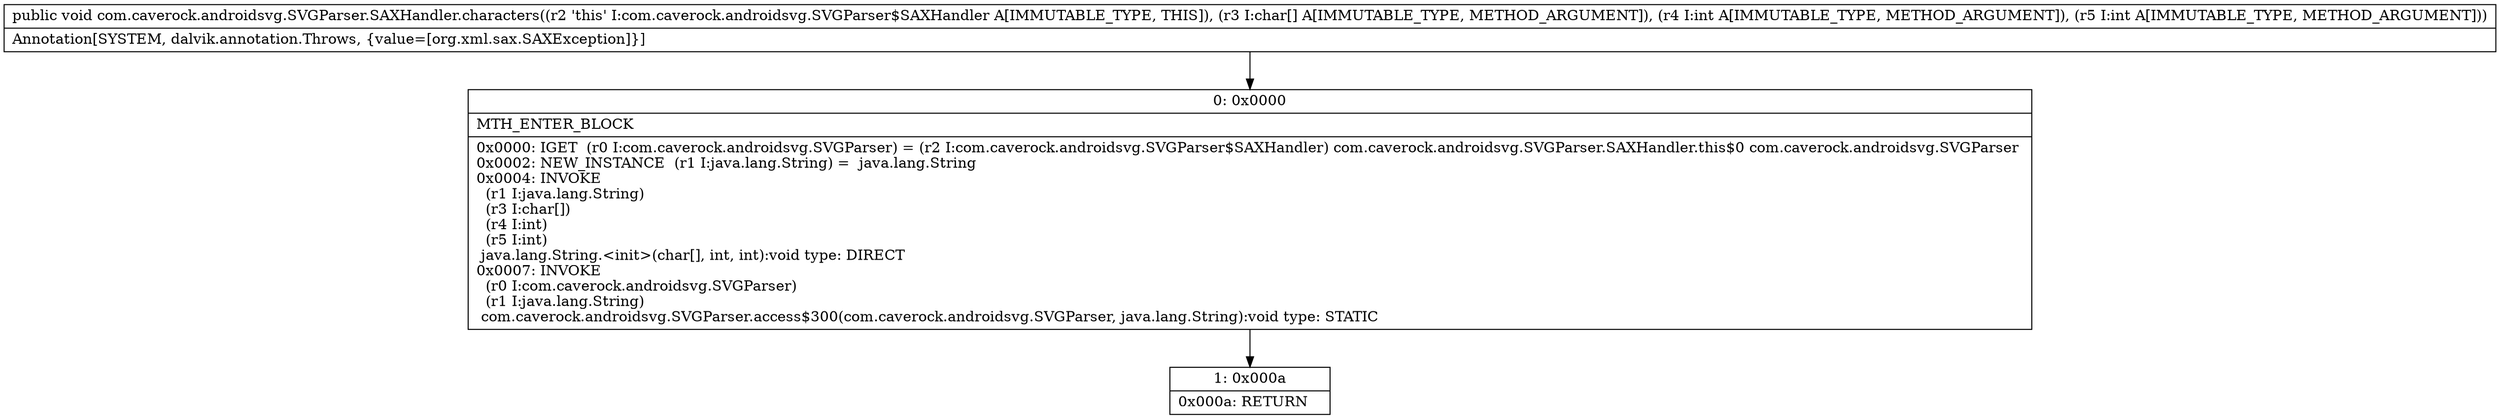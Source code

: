 digraph "CFG forcom.caverock.androidsvg.SVGParser.SAXHandler.characters([CII)V" {
Node_0 [shape=record,label="{0\:\ 0x0000|MTH_ENTER_BLOCK\l|0x0000: IGET  (r0 I:com.caverock.androidsvg.SVGParser) = (r2 I:com.caverock.androidsvg.SVGParser$SAXHandler) com.caverock.androidsvg.SVGParser.SAXHandler.this$0 com.caverock.androidsvg.SVGParser \l0x0002: NEW_INSTANCE  (r1 I:java.lang.String) =  java.lang.String \l0x0004: INVOKE  \l  (r1 I:java.lang.String)\l  (r3 I:char[])\l  (r4 I:int)\l  (r5 I:int)\l java.lang.String.\<init\>(char[], int, int):void type: DIRECT \l0x0007: INVOKE  \l  (r0 I:com.caverock.androidsvg.SVGParser)\l  (r1 I:java.lang.String)\l com.caverock.androidsvg.SVGParser.access$300(com.caverock.androidsvg.SVGParser, java.lang.String):void type: STATIC \l}"];
Node_1 [shape=record,label="{1\:\ 0x000a|0x000a: RETURN   \l}"];
MethodNode[shape=record,label="{public void com.caverock.androidsvg.SVGParser.SAXHandler.characters((r2 'this' I:com.caverock.androidsvg.SVGParser$SAXHandler A[IMMUTABLE_TYPE, THIS]), (r3 I:char[] A[IMMUTABLE_TYPE, METHOD_ARGUMENT]), (r4 I:int A[IMMUTABLE_TYPE, METHOD_ARGUMENT]), (r5 I:int A[IMMUTABLE_TYPE, METHOD_ARGUMENT]))  | Annotation[SYSTEM, dalvik.annotation.Throws, \{value=[org.xml.sax.SAXException]\}]\l}"];
MethodNode -> Node_0;
Node_0 -> Node_1;
}


